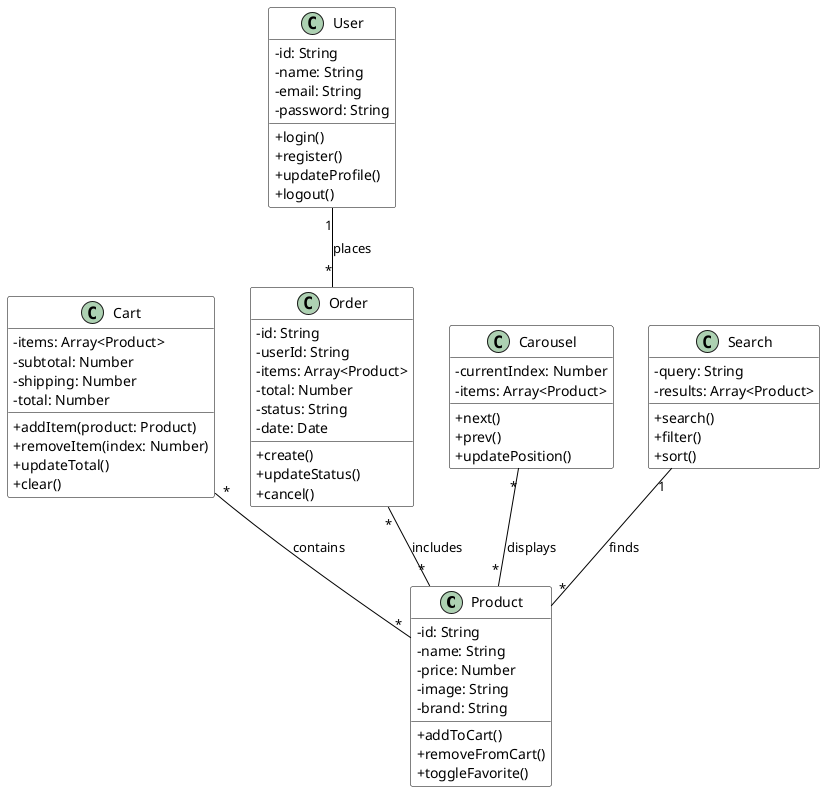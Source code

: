 @startuml

' Стили
skinparam classAttributeIconSize 0
skinparam class {
    BackgroundColor White
    ArrowColor Black
    BorderColor Black
}

' Классы
class Product {
    -id: String
    -name: String
    -price: Number
    -image: String
    -brand: String
    +addToCart()
    +removeFromCart()
    +toggleFavorite()
}

class Cart {
    -items: Array<Product>
    -subtotal: Number
    -shipping: Number
    -total: Number
    +addItem(product: Product)
    +removeItem(index: Number)
    +updateTotal()
    +clear()
}

class User {
    -id: String
    -name: String
    -email: String
    -password: String
    +login()
    +register()
    +updateProfile()
    +logout()
}

class Order {
    -id: String
    -userId: String
    -items: Array<Product>
    -total: Number
    -status: String
    -date: Date
    +create()
    +updateStatus()
    +cancel()
}

class Carousel {
    -currentIndex: Number
    -items: Array<Product>
    +next()
    +prev()
    +updatePosition()
}

class Search {
    -query: String
    -results: Array<Product>
    +search()
    +filter()
    +sort()
}

' Связи
User "1" -- "*" Order : places
Cart "*" -- "*" Product : contains
Order "*" -- "*" Product : includes
Carousel "*" -- "*" Product : displays
Search "1" -- "*" Product : finds

@enduml 